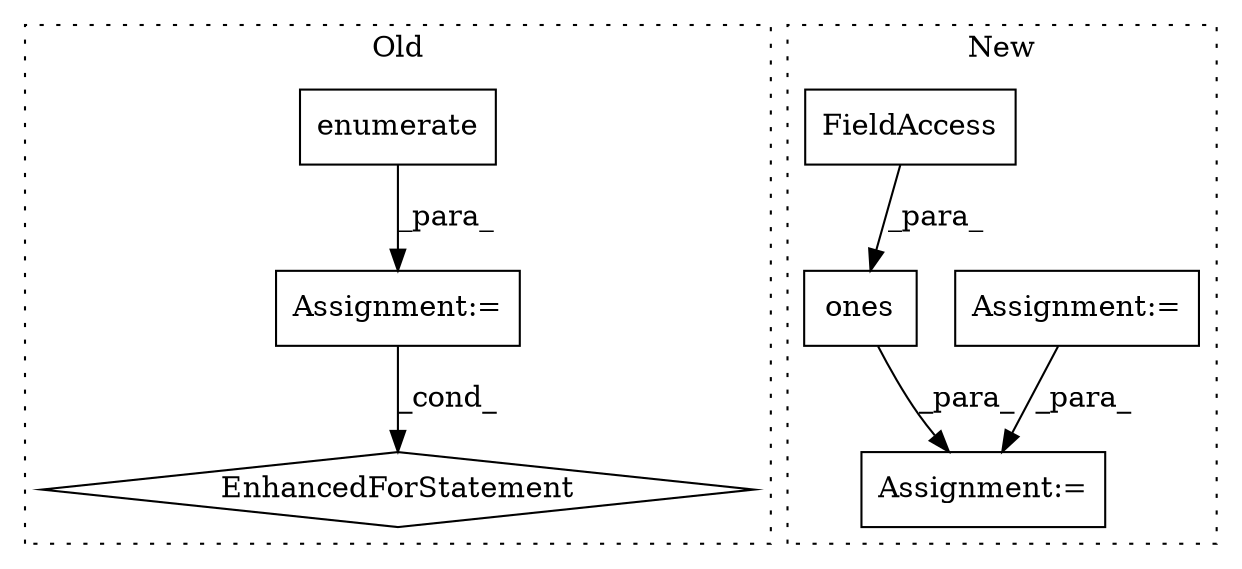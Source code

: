 digraph G {
subgraph cluster0 {
1 [label="enumerate" a="32" s="7699,7716" l="10,1" shape="box"];
4 [label="Assignment:=" a="7" s="7628,7717" l="63,2" shape="box"];
5 [label="EnhancedForStatement" a="70" s="7628,7717" l="63,2" shape="diamond"];
label = "Old";
style="dotted";
}
subgraph cluster1 {
2 [label="ones" a="32" s="7674,7708" l="5,1" shape="box"];
3 [label="Assignment:=" a="7" s="7794" l="2" shape="box"];
6 [label="Assignment:=" a="7" s="7332" l="1" shape="box"];
7 [label="FieldAccess" a="22" s="7690" l="11" shape="box"];
label = "New";
style="dotted";
}
1 -> 4 [label="_para_"];
2 -> 3 [label="_para_"];
4 -> 5 [label="_cond_"];
6 -> 3 [label="_para_"];
7 -> 2 [label="_para_"];
}